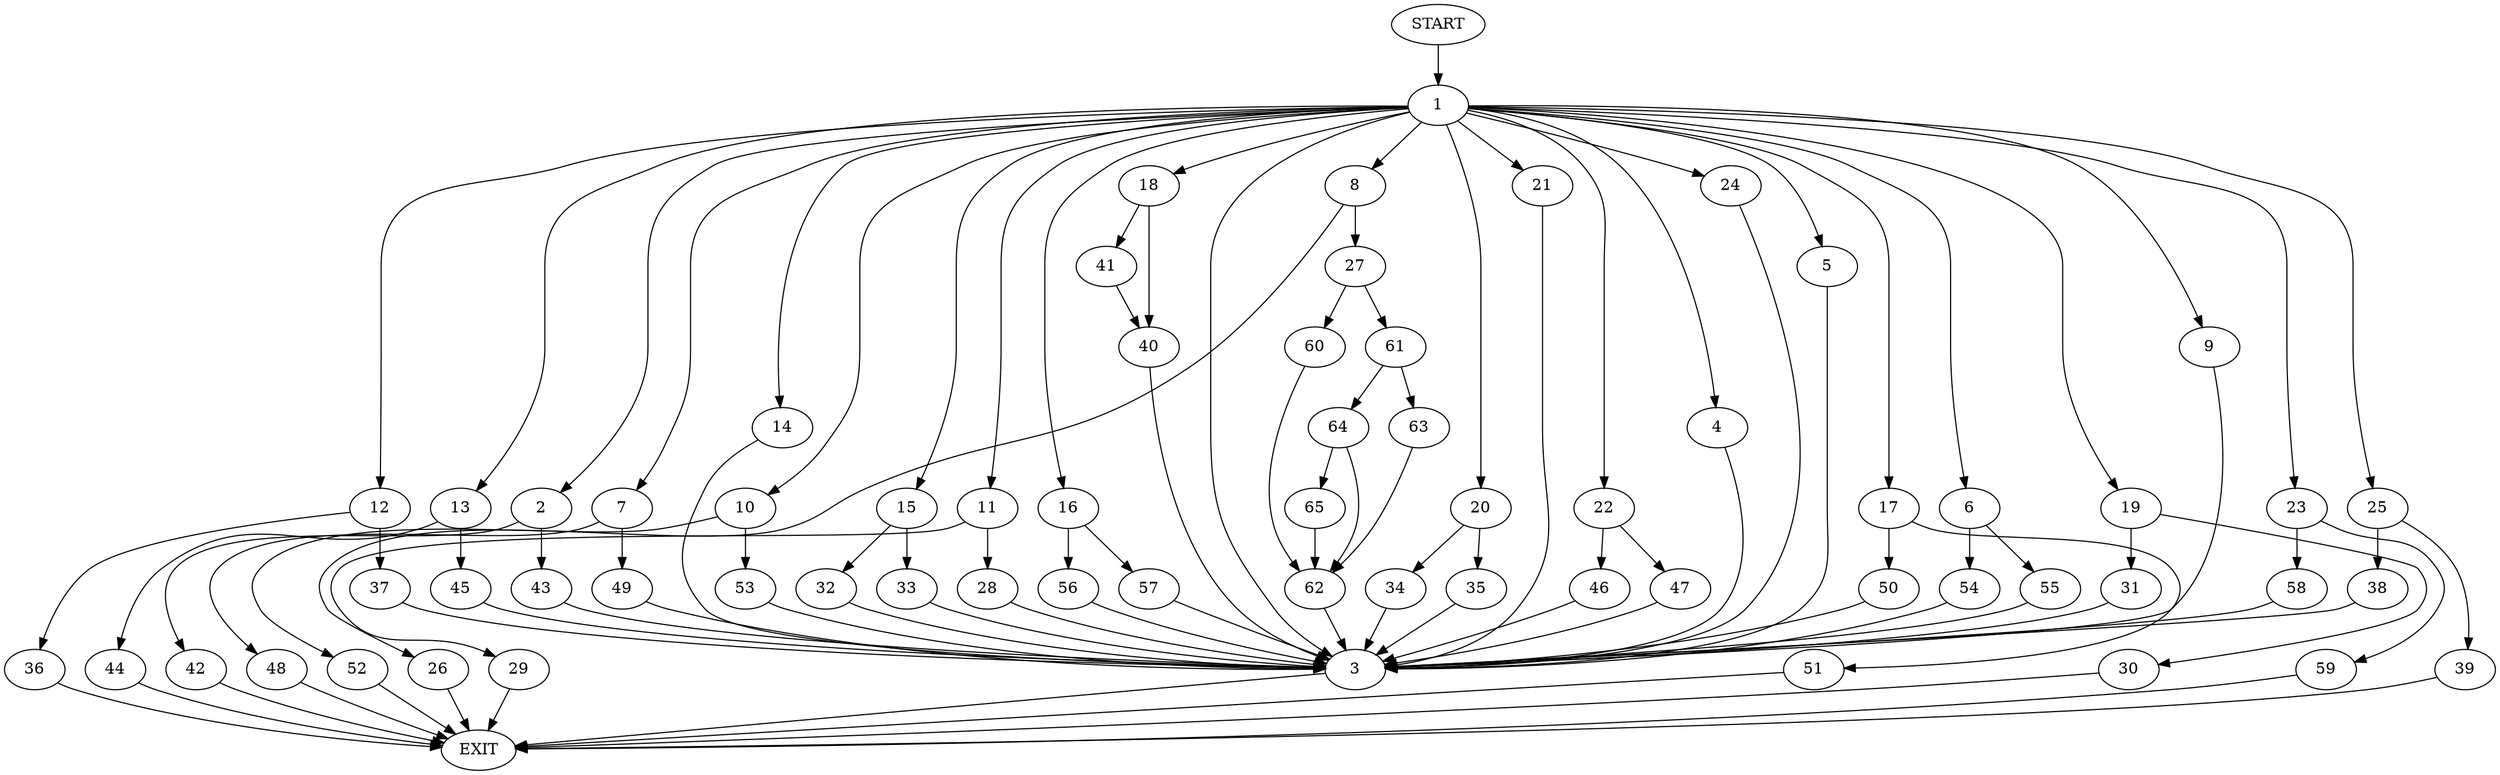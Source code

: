 digraph {
0 [label="START"]
66 [label="EXIT"]
0 -> 1
1 -> 2
1 -> 3
1 -> 4
1 -> 5
1 -> 6
1 -> 7
1 -> 8
1 -> 9
1 -> 10
1 -> 11
1 -> 12
1 -> 13
1 -> 14
1 -> 15
1 -> 16
1 -> 17
1 -> 18
1 -> 19
1 -> 20
1 -> 21
1 -> 22
1 -> 23
1 -> 24
1 -> 25
8 -> 26
8 -> 27
11 -> 28
11 -> 29
19 -> 30
19 -> 31
4 -> 3
24 -> 3
15 -> 32
15 -> 33
20 -> 34
20 -> 35
14 -> 3
12 -> 36
12 -> 37
25 -> 38
25 -> 39
18 -> 40
18 -> 41
9 -> 3
5 -> 3
2 -> 42
2 -> 43
13 -> 44
13 -> 45
21 -> 3
22 -> 46
22 -> 47
3 -> 66
7 -> 48
7 -> 49
17 -> 50
17 -> 51
10 -> 52
10 -> 53
6 -> 54
6 -> 55
16 -> 56
16 -> 57
23 -> 58
23 -> 59
54 -> 3
55 -> 3
28 -> 3
29 -> 66
47 -> 3
46 -> 3
44 -> 66
45 -> 3
30 -> 66
31 -> 3
39 -> 66
38 -> 3
59 -> 66
58 -> 3
41 -> 40
40 -> 3
43 -> 3
42 -> 66
50 -> 3
51 -> 66
48 -> 66
49 -> 3
37 -> 3
36 -> 66
26 -> 66
27 -> 60
27 -> 61
60 -> 62
61 -> 63
61 -> 64
62 -> 3
64 -> 62
64 -> 65
63 -> 62
65 -> 62
52 -> 66
53 -> 3
32 -> 3
33 -> 3
56 -> 3
57 -> 3
34 -> 3
35 -> 3
}
